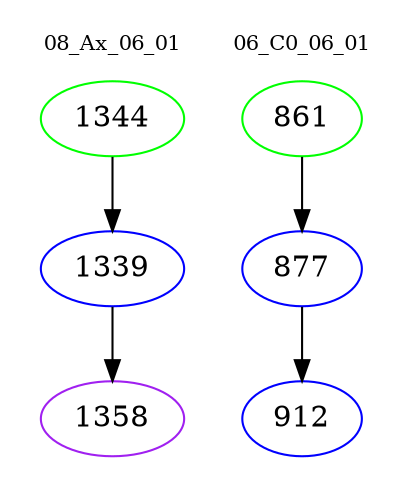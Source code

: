 digraph{
subgraph cluster_0 {
color = white
label = "08_Ax_06_01";
fontsize=10;
T0_1344 [label="1344", color="green"]
T0_1344 -> T0_1339 [color="black"]
T0_1339 [label="1339", color="blue"]
T0_1339 -> T0_1358 [color="black"]
T0_1358 [label="1358", color="purple"]
}
subgraph cluster_1 {
color = white
label = "06_C0_06_01";
fontsize=10;
T1_861 [label="861", color="green"]
T1_861 -> T1_877 [color="black"]
T1_877 [label="877", color="blue"]
T1_877 -> T1_912 [color="black"]
T1_912 [label="912", color="blue"]
}
}
